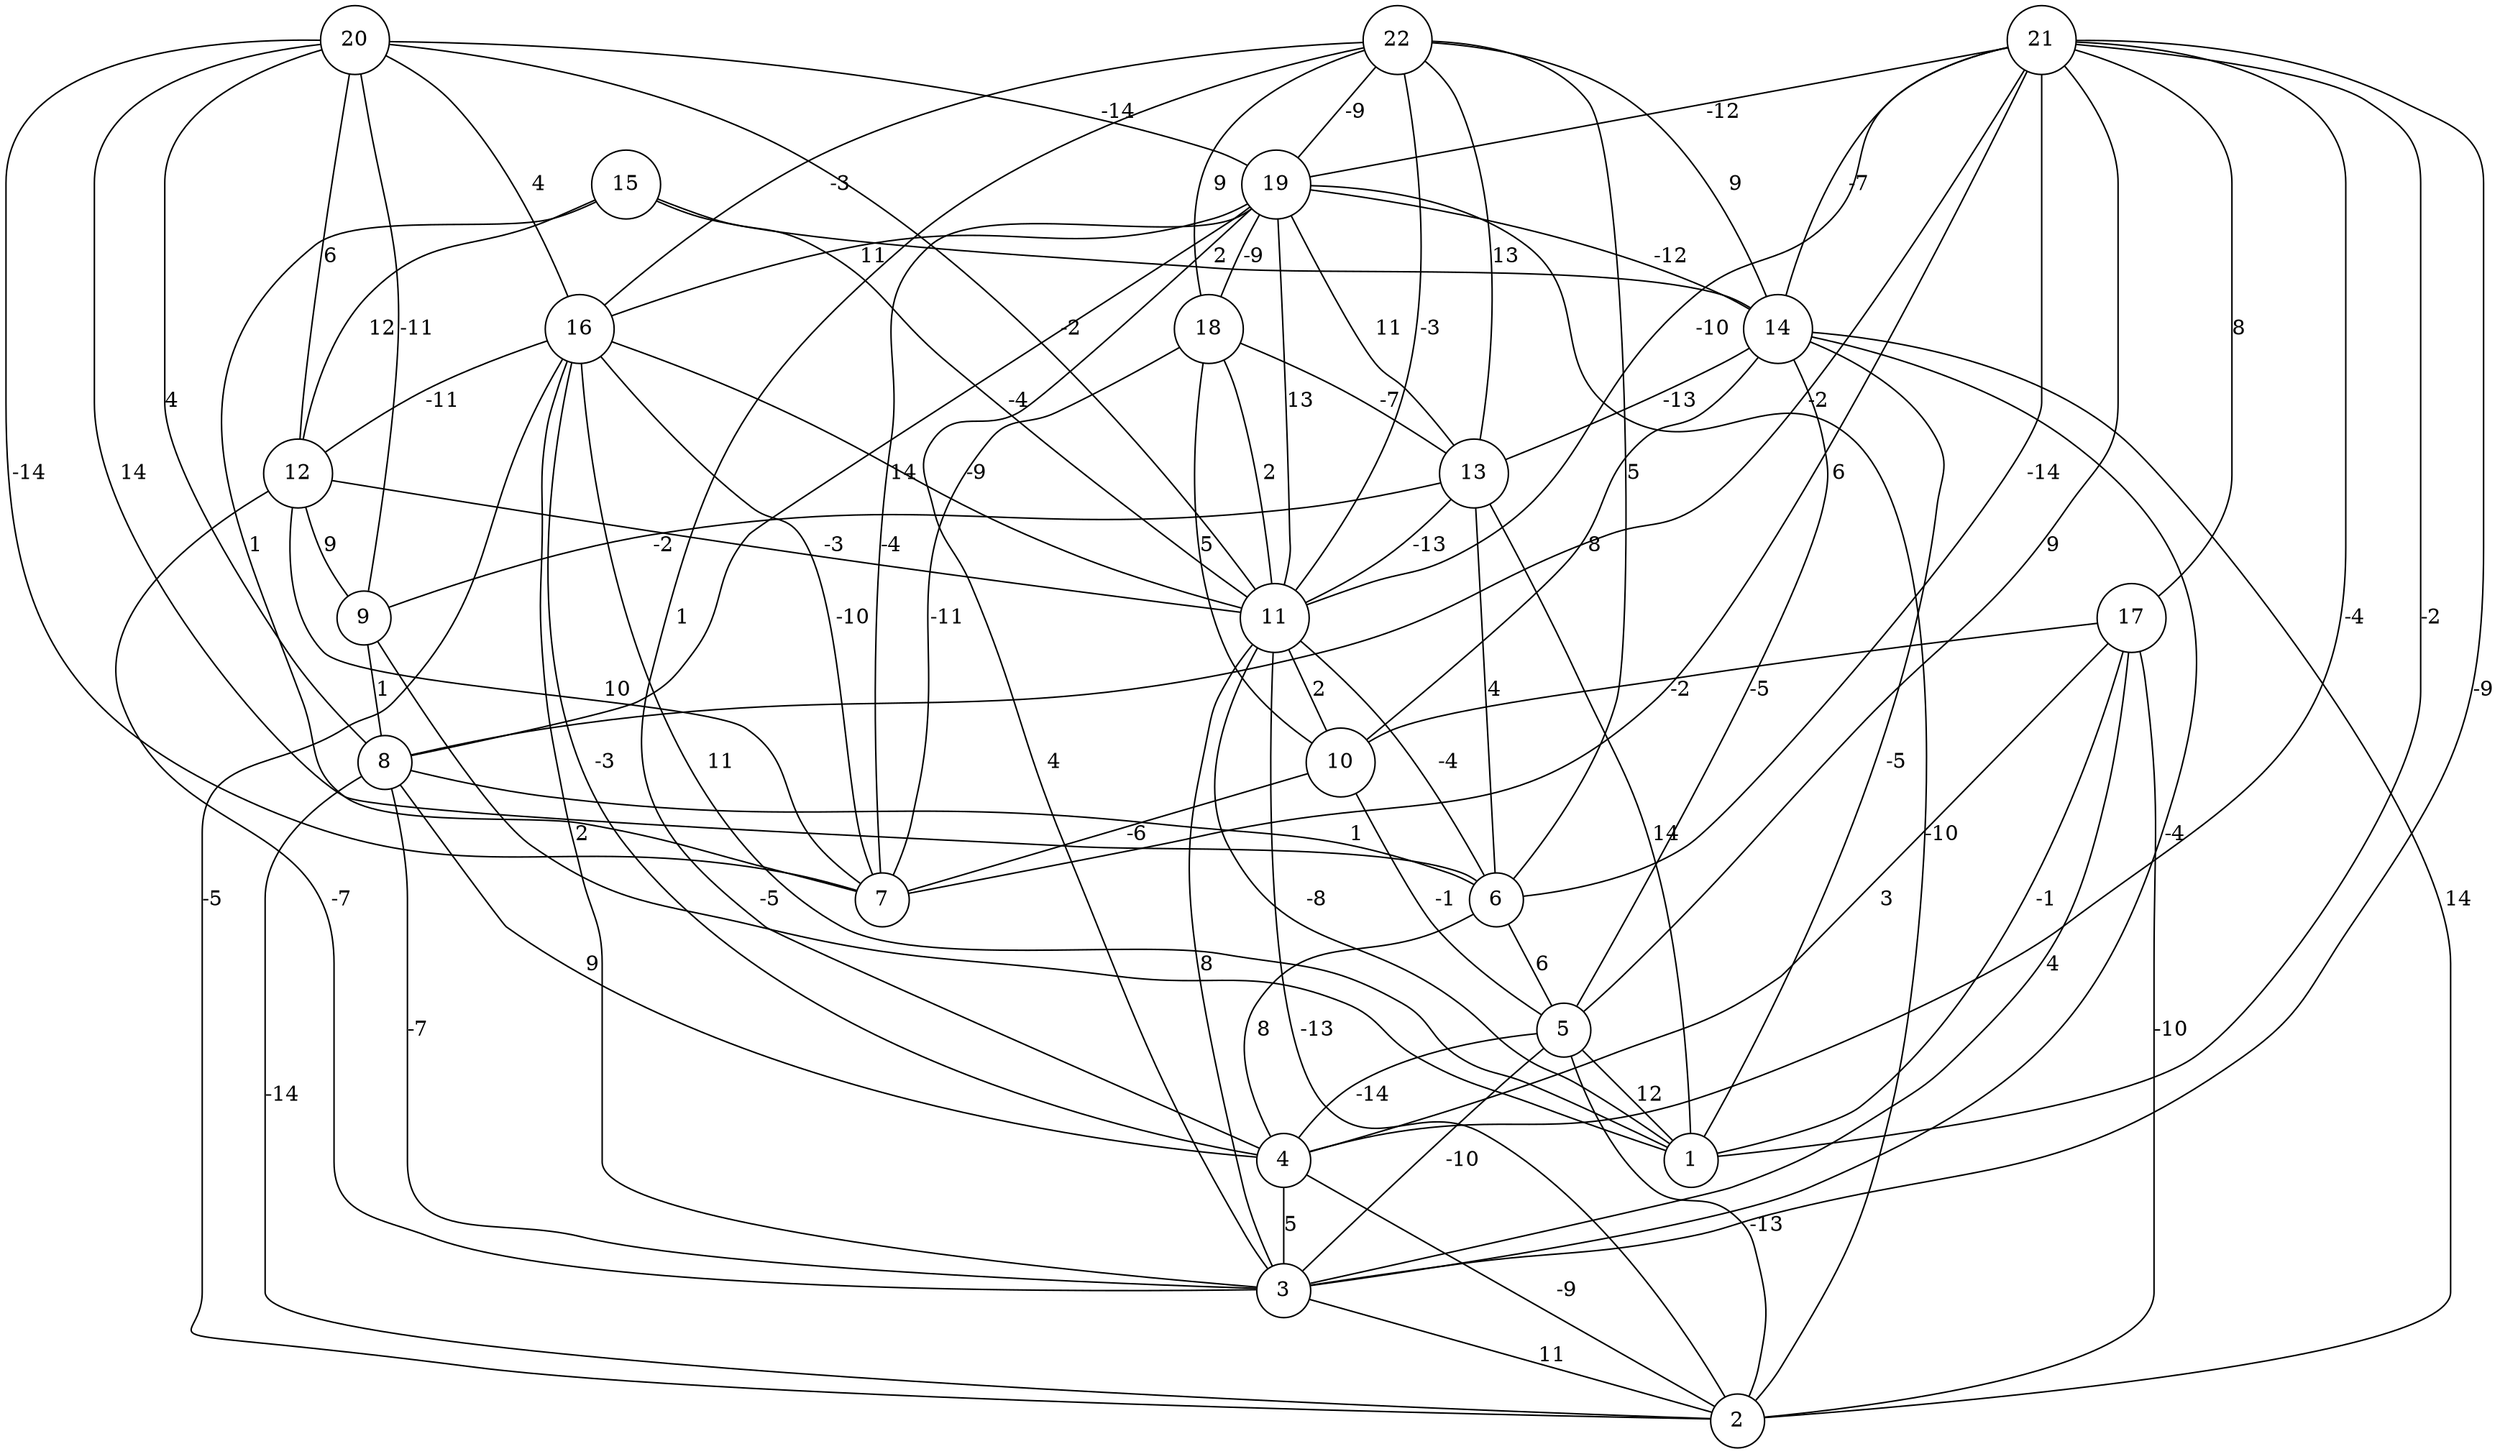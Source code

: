graph { 
	 fontname="Helvetica,Arial,sans-serif" 
	 node [shape = circle]; 
	 22 -- 4 [label = "1"];
	 22 -- 6 [label = "5"];
	 22 -- 11 [label = "-3"];
	 22 -- 13 [label = "13"];
	 22 -- 14 [label = "9"];
	 22 -- 16 [label = "-3"];
	 22 -- 18 [label = "9"];
	 22 -- 19 [label = "-9"];
	 21 -- 1 [label = "-2"];
	 21 -- 3 [label = "-9"];
	 21 -- 4 [label = "-4"];
	 21 -- 5 [label = "9"];
	 21 -- 6 [label = "-14"];
	 21 -- 7 [label = "6"];
	 21 -- 8 [label = "-2"];
	 21 -- 11 [label = "-10"];
	 21 -- 14 [label = "-7"];
	 21 -- 17 [label = "8"];
	 21 -- 19 [label = "-12"];
	 20 -- 6 [label = "14"];
	 20 -- 7 [label = "-14"];
	 20 -- 8 [label = "4"];
	 20 -- 9 [label = "-11"];
	 20 -- 11 [label = "-2"];
	 20 -- 12 [label = "6"];
	 20 -- 16 [label = "4"];
	 20 -- 19 [label = "-14"];
	 19 -- 2 [label = "-10"];
	 19 -- 3 [label = "4"];
	 19 -- 7 [label = "-4"];
	 19 -- 8 [label = "14"];
	 19 -- 11 [label = "13"];
	 19 -- 13 [label = "11"];
	 19 -- 14 [label = "-12"];
	 19 -- 16 [label = "11"];
	 19 -- 18 [label = "-9"];
	 18 -- 7 [label = "-11"];
	 18 -- 10 [label = "5"];
	 18 -- 11 [label = "2"];
	 18 -- 13 [label = "-7"];
	 17 -- 1 [label = "-1"];
	 17 -- 2 [label = "-10"];
	 17 -- 3 [label = "4"];
	 17 -- 4 [label = "3"];
	 17 -- 10 [label = "-2"];
	 16 -- 1 [label = "11"];
	 16 -- 2 [label = "-5"];
	 16 -- 3 [label = "2"];
	 16 -- 4 [label = "-3"];
	 16 -- 7 [label = "-10"];
	 16 -- 11 [label = "-9"];
	 16 -- 12 [label = "-11"];
	 15 -- 7 [label = "1"];
	 15 -- 11 [label = "-4"];
	 15 -- 12 [label = "12"];
	 15 -- 14 [label = "2"];
	 14 -- 1 [label = "-5"];
	 14 -- 2 [label = "14"];
	 14 -- 3 [label = "-4"];
	 14 -- 5 [label = "-5"];
	 14 -- 10 [label = "8"];
	 14 -- 13 [label = "-13"];
	 13 -- 1 [label = "14"];
	 13 -- 6 [label = "4"];
	 13 -- 9 [label = "-2"];
	 13 -- 11 [label = "-13"];
	 12 -- 3 [label = "-7"];
	 12 -- 7 [label = "10"];
	 12 -- 9 [label = "9"];
	 12 -- 11 [label = "-3"];
	 11 -- 1 [label = "-8"];
	 11 -- 2 [label = "-13"];
	 11 -- 3 [label = "8"];
	 11 -- 6 [label = "-4"];
	 11 -- 10 [label = "2"];
	 10 -- 5 [label = "-1"];
	 10 -- 7 [label = "-6"];
	 9 -- 1 [label = "-5"];
	 9 -- 8 [label = "1"];
	 8 -- 2 [label = "-14"];
	 8 -- 3 [label = "-7"];
	 8 -- 4 [label = "9"];
	 8 -- 6 [label = "1"];
	 6 -- 4 [label = "8"];
	 6 -- 5 [label = "6"];
	 5 -- 1 [label = "12"];
	 5 -- 2 [label = "-13"];
	 5 -- 3 [label = "-10"];
	 5 -- 4 [label = "-14"];
	 4 -- 2 [label = "-9"];
	 4 -- 3 [label = "5"];
	 3 -- 2 [label = "11"];
	 1;
	 2;
	 3;
	 4;
	 5;
	 6;
	 7;
	 8;
	 9;
	 10;
	 11;
	 12;
	 13;
	 14;
	 15;
	 16;
	 17;
	 18;
	 19;
	 20;
	 21;
	 22;
}
